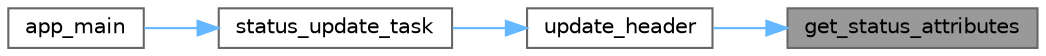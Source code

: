 digraph "get_status_attributes"
{
 // LATEX_PDF_SIZE
  bgcolor="transparent";
  edge [fontname=Helvetica,fontsize=10,labelfontname=Helvetica,labelfontsize=10];
  node [fontname=Helvetica,fontsize=10,shape=box,height=0.2,width=0.4];
  rankdir="RL";
  Node1 [id="Node000001",label="get_status_attributes",height=0.2,width=0.4,color="gray40", fillcolor="grey60", style="filled", fontcolor="black",tooltip="Updates the header to reflect the current system state. This function updates the header on the Nexti..."];
  Node1 -> Node2 [id="edge1_Node000001_Node000002",dir="back",color="steelblue1",style="solid",tooltip=" "];
  Node2 [id="Node000002",label="update_header",height=0.2,width=0.4,color="grey40", fillcolor="white", style="filled",URL="$system_8c.html#a97ec9415a474734bbfe4819763f72c3f",tooltip="Updates the header on the Nextion display."];
  Node2 -> Node3 [id="edge2_Node000002_Node000003",dir="back",color="steelblue1",style="solid",tooltip=" "];
  Node3 [id="Node000003",label="status_update_task",height=0.2,width=0.4,color="grey40", fillcolor="white", style="filled",URL="$tasks_8c.html#aca31737b112ac097a245cc89d88a7f06",tooltip="Wrapper function for the status update task."];
  Node3 -> Node4 [id="edge3_Node000003_Node000004",dir="back",color="steelblue1",style="solid",tooltip=" "];
  Node4 [id="Node000004",label="app_main",height=0.2,width=0.4,color="grey40", fillcolor="white", style="filled",URL="$main_8c.html#a630544a7f0a2cc40d8a7fefab7e2fe70",tooltip=" "];
}
